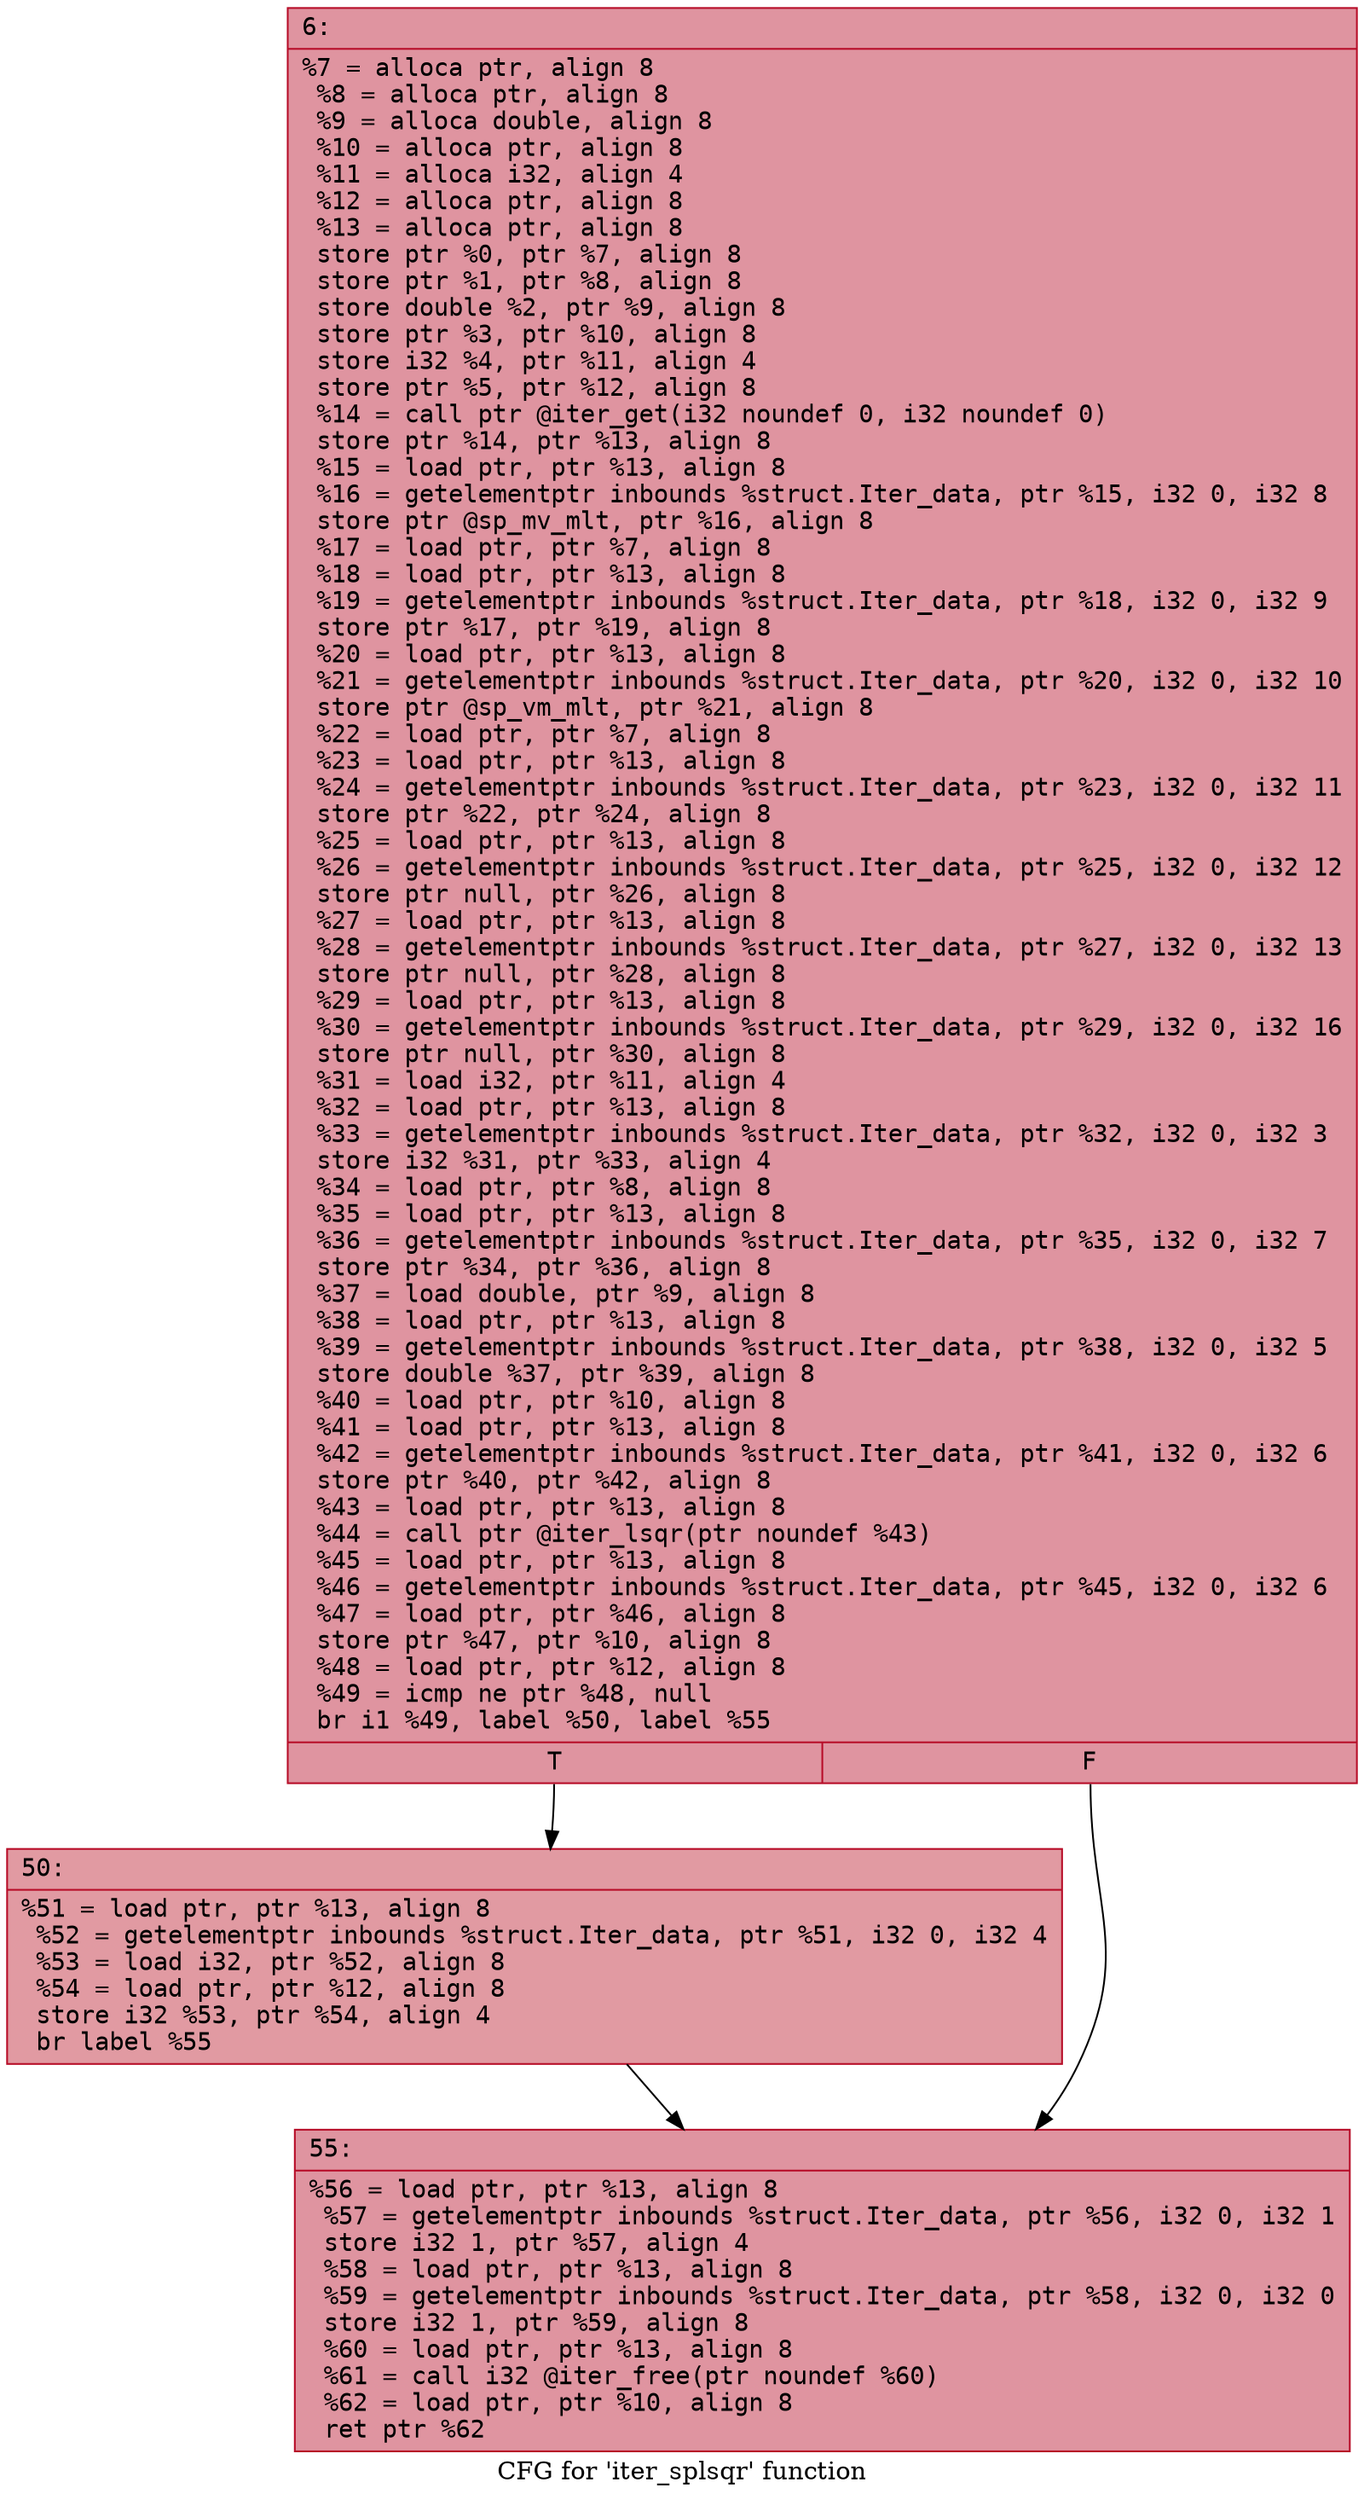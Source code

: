 digraph "CFG for 'iter_splsqr' function" {
	label="CFG for 'iter_splsqr' function";

	Node0x6000006e7b10 [shape=record,color="#b70d28ff", style=filled, fillcolor="#b70d2870" fontname="Courier",label="{6:\l|  %7 = alloca ptr, align 8\l  %8 = alloca ptr, align 8\l  %9 = alloca double, align 8\l  %10 = alloca ptr, align 8\l  %11 = alloca i32, align 4\l  %12 = alloca ptr, align 8\l  %13 = alloca ptr, align 8\l  store ptr %0, ptr %7, align 8\l  store ptr %1, ptr %8, align 8\l  store double %2, ptr %9, align 8\l  store ptr %3, ptr %10, align 8\l  store i32 %4, ptr %11, align 4\l  store ptr %5, ptr %12, align 8\l  %14 = call ptr @iter_get(i32 noundef 0, i32 noundef 0)\l  store ptr %14, ptr %13, align 8\l  %15 = load ptr, ptr %13, align 8\l  %16 = getelementptr inbounds %struct.Iter_data, ptr %15, i32 0, i32 8\l  store ptr @sp_mv_mlt, ptr %16, align 8\l  %17 = load ptr, ptr %7, align 8\l  %18 = load ptr, ptr %13, align 8\l  %19 = getelementptr inbounds %struct.Iter_data, ptr %18, i32 0, i32 9\l  store ptr %17, ptr %19, align 8\l  %20 = load ptr, ptr %13, align 8\l  %21 = getelementptr inbounds %struct.Iter_data, ptr %20, i32 0, i32 10\l  store ptr @sp_vm_mlt, ptr %21, align 8\l  %22 = load ptr, ptr %7, align 8\l  %23 = load ptr, ptr %13, align 8\l  %24 = getelementptr inbounds %struct.Iter_data, ptr %23, i32 0, i32 11\l  store ptr %22, ptr %24, align 8\l  %25 = load ptr, ptr %13, align 8\l  %26 = getelementptr inbounds %struct.Iter_data, ptr %25, i32 0, i32 12\l  store ptr null, ptr %26, align 8\l  %27 = load ptr, ptr %13, align 8\l  %28 = getelementptr inbounds %struct.Iter_data, ptr %27, i32 0, i32 13\l  store ptr null, ptr %28, align 8\l  %29 = load ptr, ptr %13, align 8\l  %30 = getelementptr inbounds %struct.Iter_data, ptr %29, i32 0, i32 16\l  store ptr null, ptr %30, align 8\l  %31 = load i32, ptr %11, align 4\l  %32 = load ptr, ptr %13, align 8\l  %33 = getelementptr inbounds %struct.Iter_data, ptr %32, i32 0, i32 3\l  store i32 %31, ptr %33, align 4\l  %34 = load ptr, ptr %8, align 8\l  %35 = load ptr, ptr %13, align 8\l  %36 = getelementptr inbounds %struct.Iter_data, ptr %35, i32 0, i32 7\l  store ptr %34, ptr %36, align 8\l  %37 = load double, ptr %9, align 8\l  %38 = load ptr, ptr %13, align 8\l  %39 = getelementptr inbounds %struct.Iter_data, ptr %38, i32 0, i32 5\l  store double %37, ptr %39, align 8\l  %40 = load ptr, ptr %10, align 8\l  %41 = load ptr, ptr %13, align 8\l  %42 = getelementptr inbounds %struct.Iter_data, ptr %41, i32 0, i32 6\l  store ptr %40, ptr %42, align 8\l  %43 = load ptr, ptr %13, align 8\l  %44 = call ptr @iter_lsqr(ptr noundef %43)\l  %45 = load ptr, ptr %13, align 8\l  %46 = getelementptr inbounds %struct.Iter_data, ptr %45, i32 0, i32 6\l  %47 = load ptr, ptr %46, align 8\l  store ptr %47, ptr %10, align 8\l  %48 = load ptr, ptr %12, align 8\l  %49 = icmp ne ptr %48, null\l  br i1 %49, label %50, label %55\l|{<s0>T|<s1>F}}"];
	Node0x6000006e7b10:s0 -> Node0x6000006e7b60[tooltip="6 -> 50\nProbability 62.50%" ];
	Node0x6000006e7b10:s1 -> Node0x6000006e7bb0[tooltip="6 -> 55\nProbability 37.50%" ];
	Node0x6000006e7b60 [shape=record,color="#b70d28ff", style=filled, fillcolor="#bb1b2c70" fontname="Courier",label="{50:\l|  %51 = load ptr, ptr %13, align 8\l  %52 = getelementptr inbounds %struct.Iter_data, ptr %51, i32 0, i32 4\l  %53 = load i32, ptr %52, align 8\l  %54 = load ptr, ptr %12, align 8\l  store i32 %53, ptr %54, align 4\l  br label %55\l}"];
	Node0x6000006e7b60 -> Node0x6000006e7bb0[tooltip="50 -> 55\nProbability 100.00%" ];
	Node0x6000006e7bb0 [shape=record,color="#b70d28ff", style=filled, fillcolor="#b70d2870" fontname="Courier",label="{55:\l|  %56 = load ptr, ptr %13, align 8\l  %57 = getelementptr inbounds %struct.Iter_data, ptr %56, i32 0, i32 1\l  store i32 1, ptr %57, align 4\l  %58 = load ptr, ptr %13, align 8\l  %59 = getelementptr inbounds %struct.Iter_data, ptr %58, i32 0, i32 0\l  store i32 1, ptr %59, align 8\l  %60 = load ptr, ptr %13, align 8\l  %61 = call i32 @iter_free(ptr noundef %60)\l  %62 = load ptr, ptr %10, align 8\l  ret ptr %62\l}"];
}
